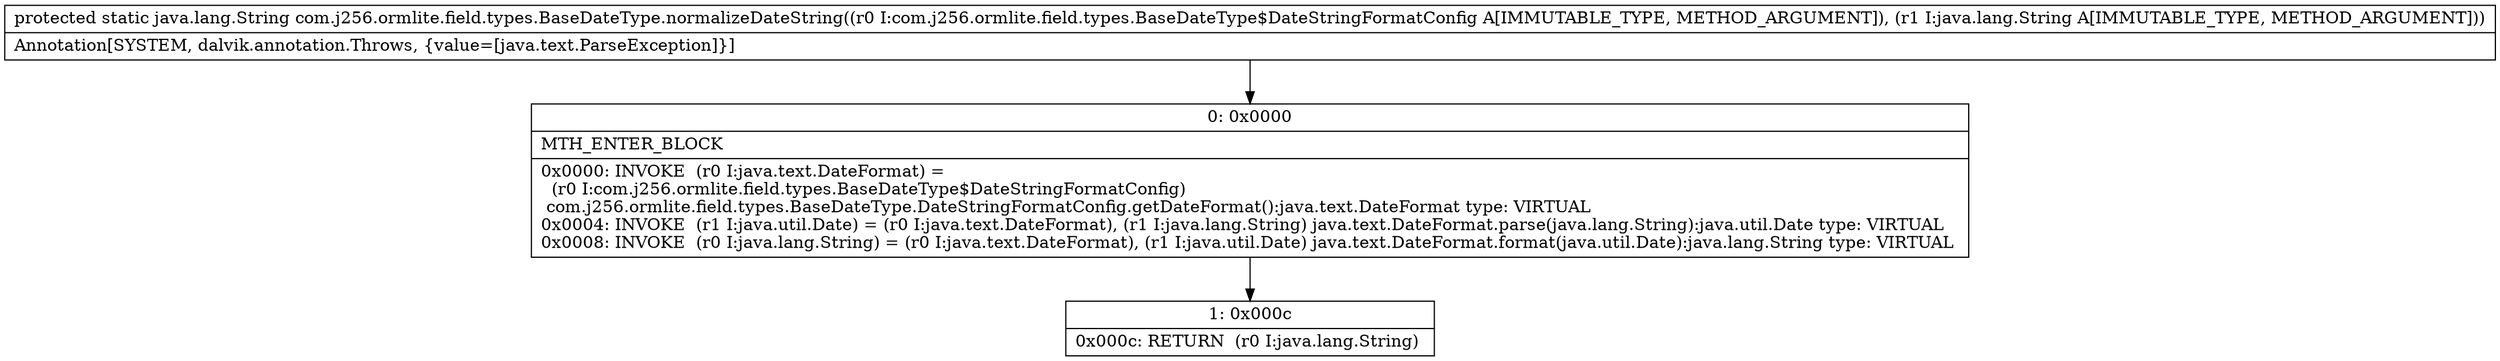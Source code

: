 digraph "CFG forcom.j256.ormlite.field.types.BaseDateType.normalizeDateString(Lcom\/j256\/ormlite\/field\/types\/BaseDateType$DateStringFormatConfig;Ljava\/lang\/String;)Ljava\/lang\/String;" {
Node_0 [shape=record,label="{0\:\ 0x0000|MTH_ENTER_BLOCK\l|0x0000: INVOKE  (r0 I:java.text.DateFormat) = \l  (r0 I:com.j256.ormlite.field.types.BaseDateType$DateStringFormatConfig)\l com.j256.ormlite.field.types.BaseDateType.DateStringFormatConfig.getDateFormat():java.text.DateFormat type: VIRTUAL \l0x0004: INVOKE  (r1 I:java.util.Date) = (r0 I:java.text.DateFormat), (r1 I:java.lang.String) java.text.DateFormat.parse(java.lang.String):java.util.Date type: VIRTUAL \l0x0008: INVOKE  (r0 I:java.lang.String) = (r0 I:java.text.DateFormat), (r1 I:java.util.Date) java.text.DateFormat.format(java.util.Date):java.lang.String type: VIRTUAL \l}"];
Node_1 [shape=record,label="{1\:\ 0x000c|0x000c: RETURN  (r0 I:java.lang.String) \l}"];
MethodNode[shape=record,label="{protected static java.lang.String com.j256.ormlite.field.types.BaseDateType.normalizeDateString((r0 I:com.j256.ormlite.field.types.BaseDateType$DateStringFormatConfig A[IMMUTABLE_TYPE, METHOD_ARGUMENT]), (r1 I:java.lang.String A[IMMUTABLE_TYPE, METHOD_ARGUMENT]))  | Annotation[SYSTEM, dalvik.annotation.Throws, \{value=[java.text.ParseException]\}]\l}"];
MethodNode -> Node_0;
Node_0 -> Node_1;
}

